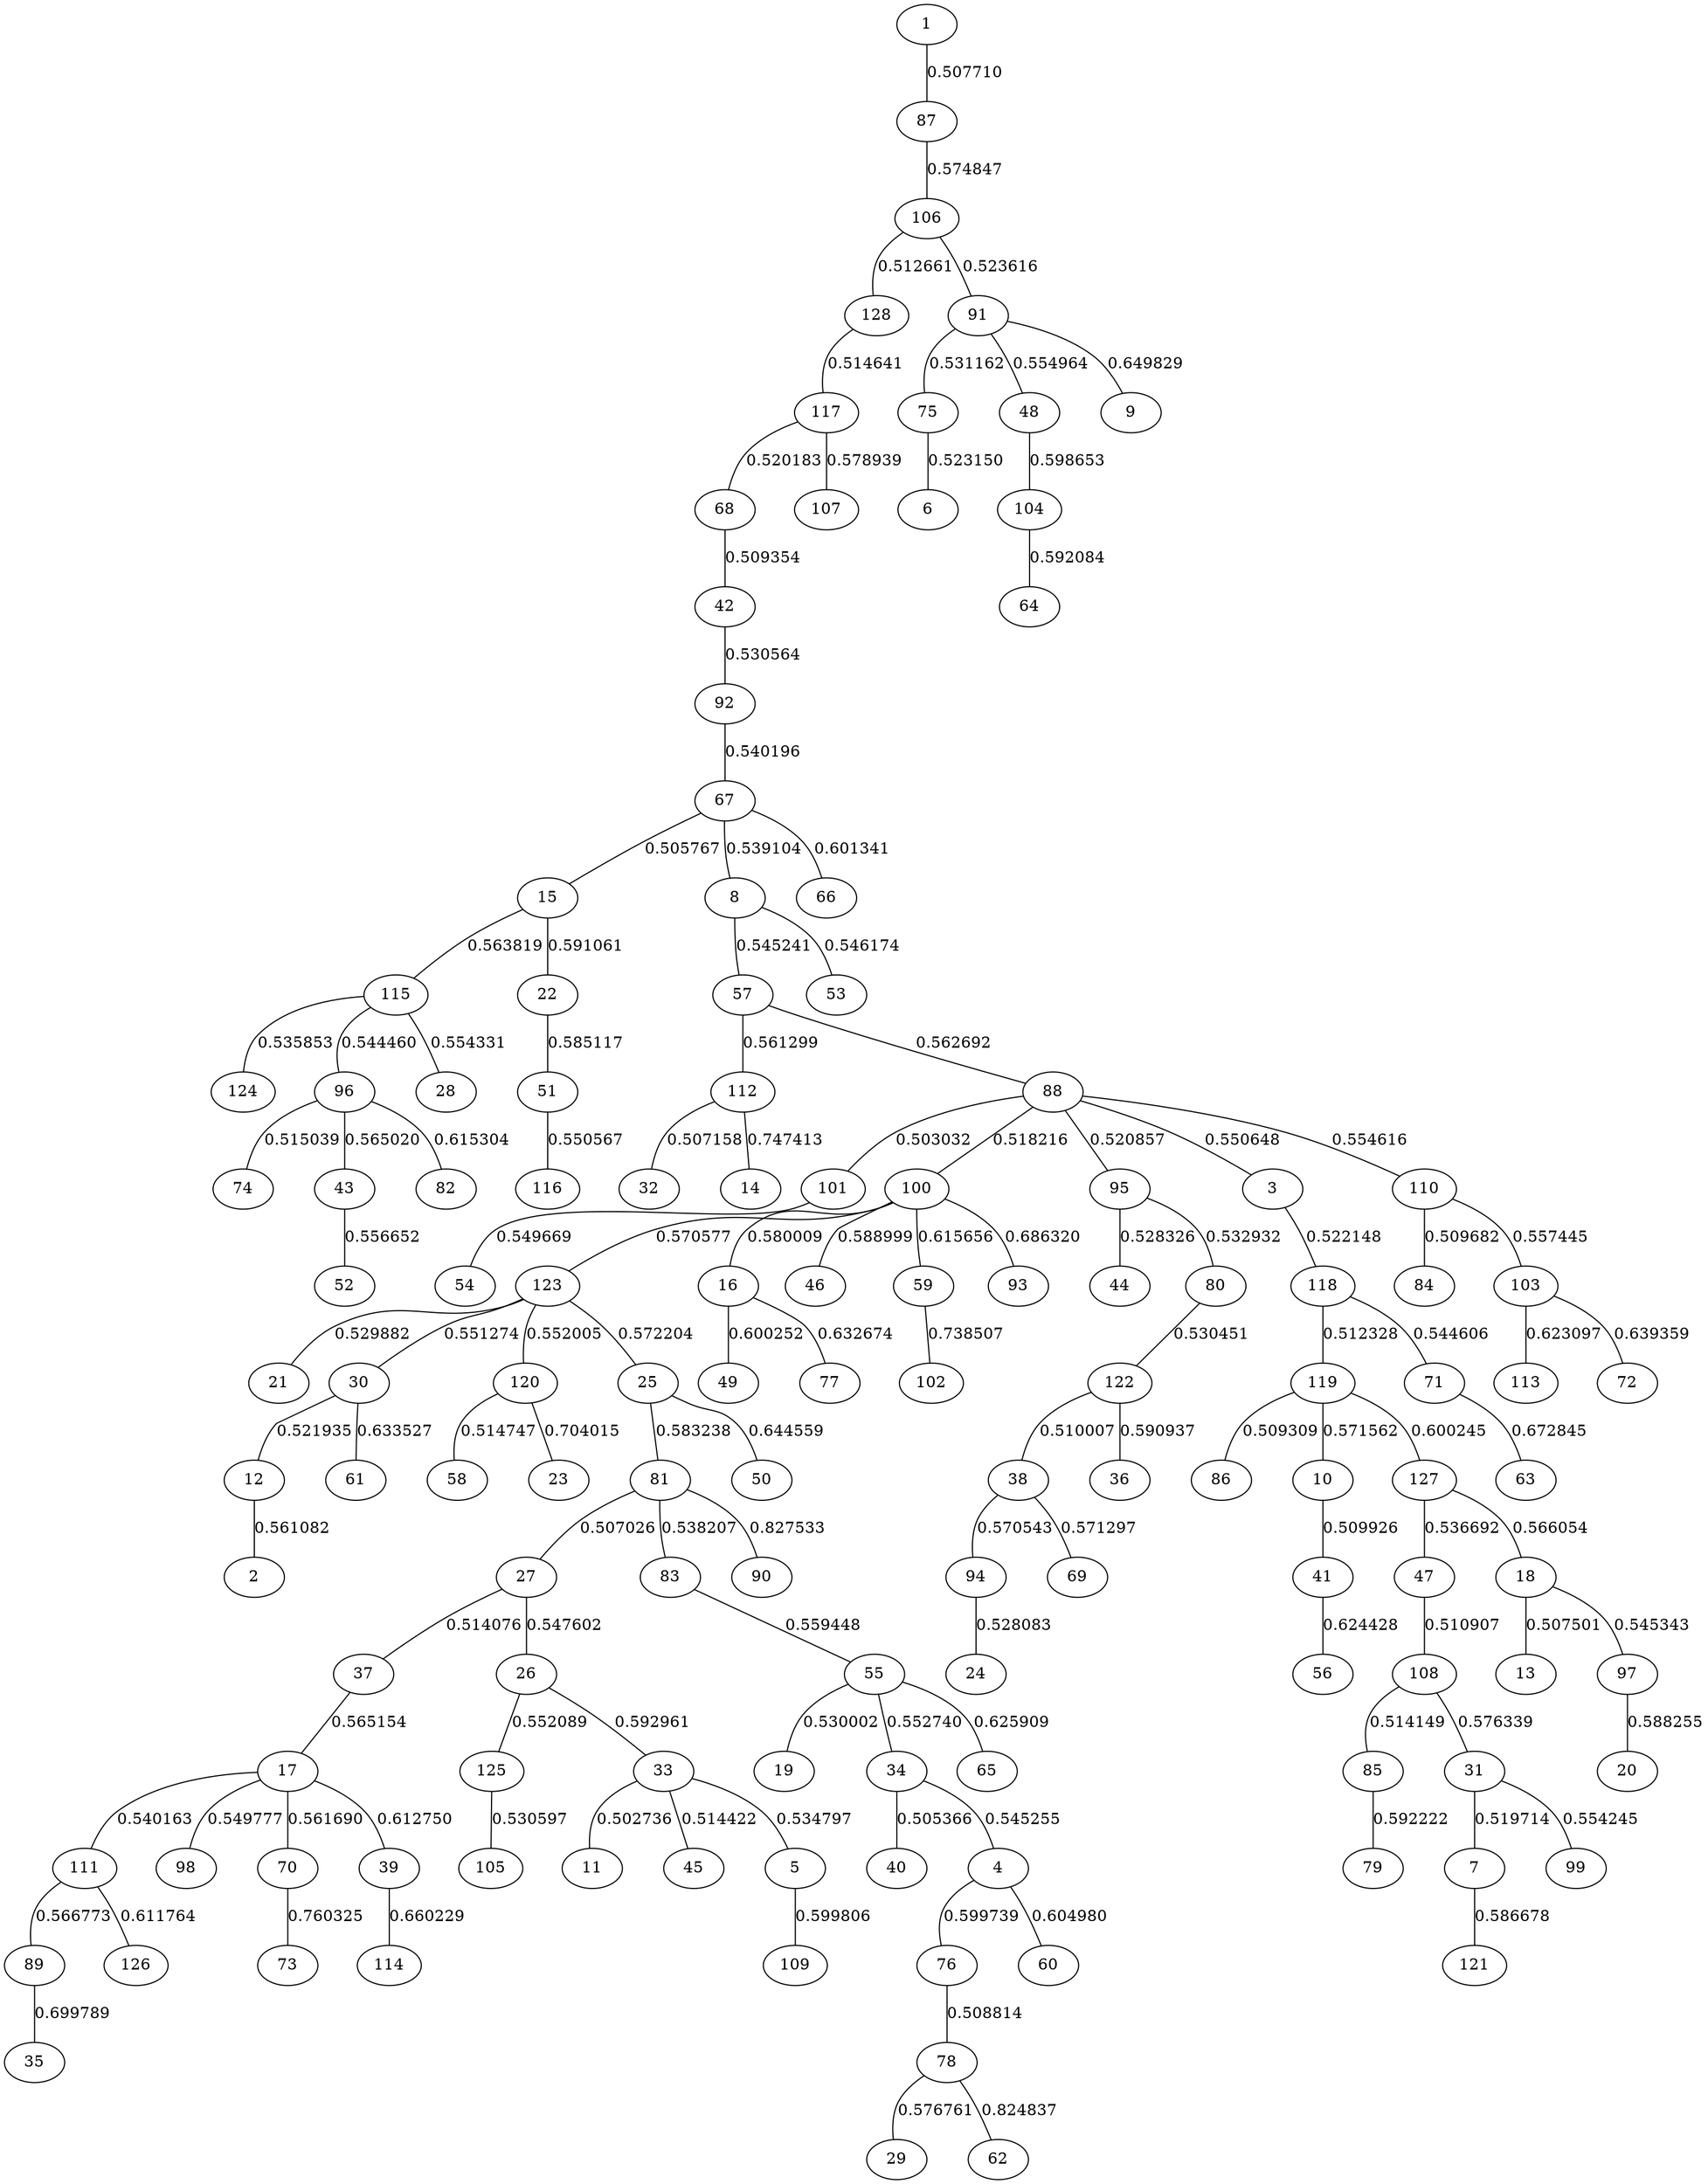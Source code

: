 graph MST {
    // Minimalne drzewo rozpinające (wierzchołek1 -- wierzchołek2 [label= waga])
    1 -- 87   [label="0.507710"];
87 -- 106 [label="0.574847"];
106 -- 128 [label="0.512661"];
128 -- 117 [label="0.514641"];
117 -- 68  [label="0.520183"];
68 -- 42   [label="0.509354"];
106 -- 91  [label="0.523616"];
42 -- 92   [label="0.530564"];
91 -- 75   [label="0.531162"];
75 -- 6    [label="0.523150"];
92 -- 67   [label="0.540196"];
67 -- 15   [label="0.505767"];
67 -- 8    [label="0.539104"];
8 -- 57    [label="0.545241"];
8 -- 53    [label="0.546174"];
91 -- 48   [label="0.554964"];
57 -- 112  [label="0.561299"];
112 -- 32  [label="0.507158"];
57 -- 88   [label="0.562692"];
88 -- 101  [label="0.503032"];
88 -- 100  [label="0.518216"];
88 -- 95   [label="0.520857"];
95 -- 44   [label="0.528326"];
95 -- 80   [label="0.532932"];
80 -- 122  [label="0.530451"];
122 -- 38  [label="0.510007"];
101 -- 54  [label="0.549669"];
88 -- 3    [label="0.550648"];
3 -- 118   [label="0.522148"];
118 -- 119 [label="0.512328"];
119 -- 86  [label="0.509309"];
118 -- 71  [label="0.544606"];
88 -- 110  [label="0.554616"];
110 -- 84  [label="0.509682"];
110 -- 103 [label="0.557445"];
15 -- 115  [label="0.563819"];
115 -- 124 [label="0.535853"];
115 -- 96  [label="0.544460"];
96 -- 74   [label="0.515039"];
115 -- 28  [label="0.554331"];
96 -- 43   [label="0.565020"];
43 -- 52   [label="0.556652"];
38 -- 94   [label="0.570543"];
94 -- 24   [label="0.528083"];
100 -- 123 [label="0.570577"];
123 -- 21  [label="0.529882"];
123 -- 30  [label="0.551274"];
30 -- 12   [label="0.521935"];
123 -- 120 [label="0.552005"];
120 -- 58  [label="0.514747"];
12 -- 2    [label="0.561082"];
38 -- 69   [label="0.571297"];
119 -- 10  [label="0.571562"];
10 -- 41   [label="0.509926"];
123 -- 25  [label="0.572204"];
117 -- 107 [label="0.578939"];
100 -- 16  [label="0.580009"];
25 -- 81   [label="0.583238"];
81 -- 27   [label="0.507026"];
27 -- 37   [label="0.514076"];
81 -- 83   [label="0.538207"];
27 -- 26   [label="0.547602"];
26 -- 125  [label="0.552089"];
125 -- 105 [label="0.530597"];
83 -- 55   [label="0.559448"];
55 -- 19   [label="0.530002"];
55 -- 34   [label="0.552740"];
34 -- 40   [label="0.505366"];
34 -- 4    [label="0.545255"];
37 -- 17   [label="0.565154"];
17 -- 111  [label="0.540163"];
17 -- 98   [label="0.549777"];
17 -- 70   [label="0.561690"];
111 -- 89  [label="0.566773"];
100 -- 46  [label="0.588999"];
122 -- 36  [label="0.590937"];
15 -- 22   [label="0.591061"];
22 -- 51   [label="0.585117"];
51 -- 116  [label="0.550567"];
26 -- 33   [label="0.592961"];
33 -- 11   [label="0.502736"];
33 -- 45   [label="0.514422"];
33 -- 5    [label="0.534797"];
48 -- 104  [label="0.598653"];
104 -- 64  [label="0.592084"];
4 -- 76    [label="0.599739"];
76 -- 78   [label="0.508814"];
78 -- 29   [label="0.576761"];
5 -- 109   [label="0.599806"];
119 -- 127 [label="0.600245"];
127 -- 47  [label="0.536692"];
47 -- 108  [label="0.510907"];
108 -- 85  [label="0.514149"];
127 -- 18  [label="0.566054"];
18 -- 13   [label="0.507501"];
18 -- 97   [label="0.545343"];
108 -- 31  [label="0.576339"];
31 -- 7    [label="0.519714"];
31 -- 99   [label="0.554245"];
7 -- 121   [label="0.586678"];
97 -- 20   [label="0.588255"];
85 -- 79   [label="0.592222"];
16 -- 49   [label="0.600252"];
67 -- 66   [label="0.601341"];
4 -- 60    [label="0.604980"];
111 -- 126 [label="0.611764"];
17 -- 39   [label="0.612750"];
96 -- 82   [label="0.615304"];
100 -- 59  [label="0.615656"];
103 -- 113 [label="0.623097"];
41 -- 56   [label="0.624428"];
55 -- 65   [label="0.625909"];
16 -- 77   [label="0.632674"];
30 -- 61   [label="0.633527"];
103 -- 72  [label="0.639359"];
25 -- 50   [label="0.644559"];
91 -- 9    [label="0.649829"];
39 -- 114  [label="0.660229"];
71 -- 63   [label="0.672845"];
100 -- 93  [label="0.686320"];
89 -- 35   [label="0.699789"];
120 -- 23  [label="0.704015"];
59 -- 102  [label="0.738507"];
112 -- 14  [label="0.747413"];
70 -- 73   [label="0.760325"];
78 -- 62   [label="0.824837"];
81 -- 90   [label="0.827533"];
}
